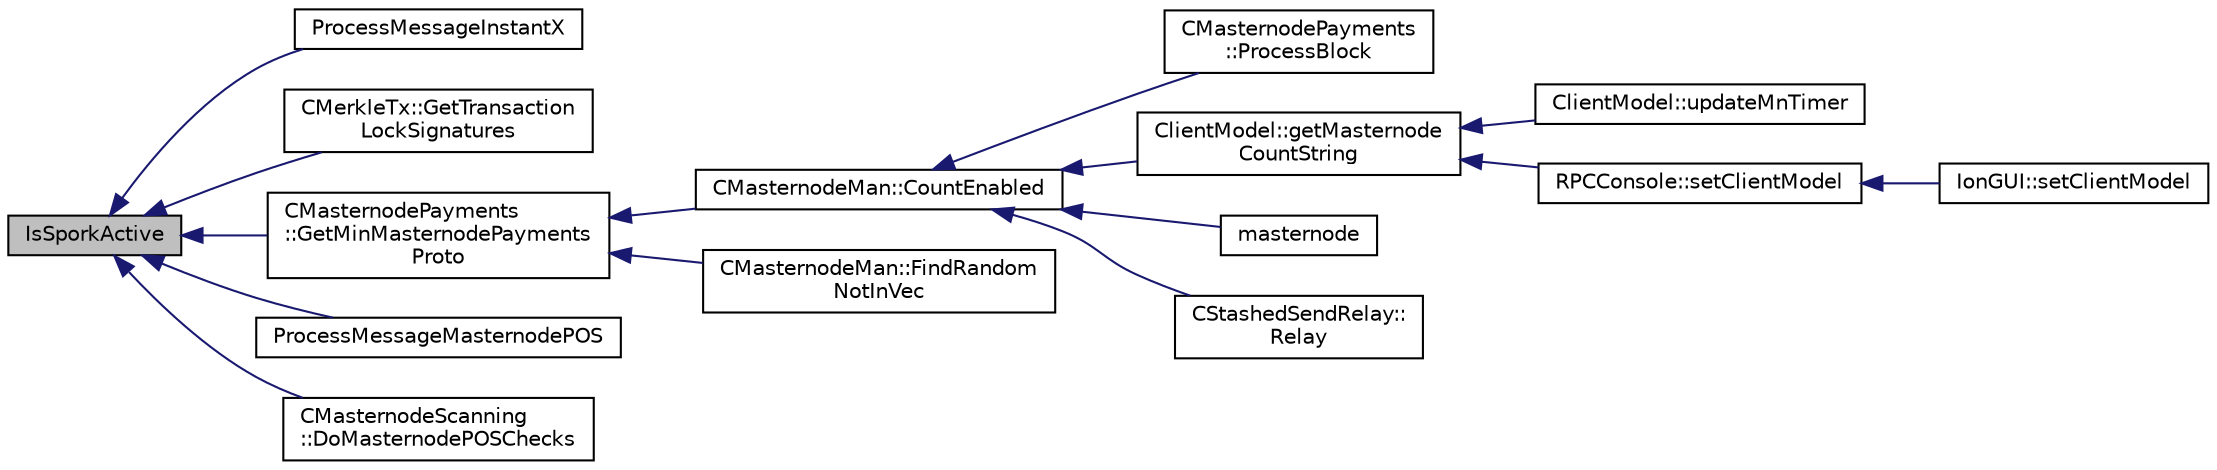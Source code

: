 digraph "IsSporkActive"
{
  edge [fontname="Helvetica",fontsize="10",labelfontname="Helvetica",labelfontsize="10"];
  node [fontname="Helvetica",fontsize="10",shape=record];
  rankdir="LR";
  Node11 [label="IsSporkActive",height=0.2,width=0.4,color="black", fillcolor="grey75", style="filled", fontcolor="black"];
  Node11 -> Node12 [dir="back",color="midnightblue",fontsize="10",style="solid",fontname="Helvetica"];
  Node12 [label="ProcessMessageInstantX",height=0.2,width=0.4,color="black", fillcolor="white", style="filled",URL="$instantx_8h.html#aa516cb499ead2691d8ab216a499db5d0"];
  Node11 -> Node13 [dir="back",color="midnightblue",fontsize="10",style="solid",fontname="Helvetica"];
  Node13 [label="CMerkleTx::GetTransaction\lLockSignatures",height=0.2,width=0.4,color="black", fillcolor="white", style="filled",URL="$class_c_merkle_tx.html#a29ab20d0785095dba254ca1050ba6989"];
  Node11 -> Node14 [dir="back",color="midnightblue",fontsize="10",style="solid",fontname="Helvetica"];
  Node14 [label="CMasternodePayments\l::GetMinMasternodePayments\lProto",height=0.2,width=0.4,color="black", fillcolor="white", style="filled",URL="$class_c_masternode_payments.html#adb98cc9f21cf8746c0b6ac3131b85dfb"];
  Node14 -> Node15 [dir="back",color="midnightblue",fontsize="10",style="solid",fontname="Helvetica"];
  Node15 [label="CMasternodeMan::CountEnabled",height=0.2,width=0.4,color="black", fillcolor="white", style="filled",URL="$class_c_masternode_man.html#ae495279a035d7d259375ae95cbde28f4"];
  Node15 -> Node16 [dir="back",color="midnightblue",fontsize="10",style="solid",fontname="Helvetica"];
  Node16 [label="CMasternodePayments\l::ProcessBlock",height=0.2,width=0.4,color="black", fillcolor="white", style="filled",URL="$class_c_masternode_payments.html#aa23dfbc148f10f601e9771bfcffea441"];
  Node15 -> Node17 [dir="back",color="midnightblue",fontsize="10",style="solid",fontname="Helvetica"];
  Node17 [label="ClientModel::getMasternode\lCountString",height=0.2,width=0.4,color="black", fillcolor="white", style="filled",URL="$class_client_model.html#ab8dae86e417c050723fee66420a333ed"];
  Node17 -> Node18 [dir="back",color="midnightblue",fontsize="10",style="solid",fontname="Helvetica"];
  Node18 [label="ClientModel::updateMnTimer",height=0.2,width=0.4,color="black", fillcolor="white", style="filled",URL="$class_client_model.html#a2c343f22834086eb6e6172dbcaf6426c"];
  Node17 -> Node19 [dir="back",color="midnightblue",fontsize="10",style="solid",fontname="Helvetica"];
  Node19 [label="RPCConsole::setClientModel",height=0.2,width=0.4,color="black", fillcolor="white", style="filled",URL="$class_r_p_c_console.html#a355349a33664a07628e9ca22a60f5fa7"];
  Node19 -> Node20 [dir="back",color="midnightblue",fontsize="10",style="solid",fontname="Helvetica"];
  Node20 [label="IonGUI::setClientModel",height=0.2,width=0.4,color="black", fillcolor="white", style="filled",URL="$class_ion_g_u_i.html#aee0c583c834ce4f4c598c29db83b0680",tooltip="Set the client model. "];
  Node15 -> Node21 [dir="back",color="midnightblue",fontsize="10",style="solid",fontname="Helvetica"];
  Node21 [label="masternode",height=0.2,width=0.4,color="black", fillcolor="white", style="filled",URL="$rpcstashedsend_8cpp.html#a30609e443aeb47c29ed0878d16b1b5e1"];
  Node15 -> Node22 [dir="back",color="midnightblue",fontsize="10",style="solid",fontname="Helvetica"];
  Node22 [label="CStashedSendRelay::\lRelay",height=0.2,width=0.4,color="black", fillcolor="white", style="filled",URL="$class_c_stashed_send_relay.html#a1466672b4c8f26d5cef789ea42388718"];
  Node14 -> Node23 [dir="back",color="midnightblue",fontsize="10",style="solid",fontname="Helvetica"];
  Node23 [label="CMasternodeMan::FindRandom\lNotInVec",height=0.2,width=0.4,color="black", fillcolor="white", style="filled",URL="$class_c_masternode_man.html#abfe90ee0fb23e6ff54b7801f6ddf4155",tooltip="Find a random entry. "];
  Node11 -> Node24 [dir="back",color="midnightblue",fontsize="10",style="solid",fontname="Helvetica"];
  Node24 [label="ProcessMessageMasternodePOS",height=0.2,width=0.4,color="black", fillcolor="white", style="filled",URL="$masternode-pos_8h.html#a85194f5f57620d07bd87ef37bf2f6ef0"];
  Node11 -> Node25 [dir="back",color="midnightblue",fontsize="10",style="solid",fontname="Helvetica"];
  Node25 [label="CMasternodeScanning\l::DoMasternodePOSChecks",height=0.2,width=0.4,color="black", fillcolor="white", style="filled",URL="$class_c_masternode_scanning.html#a6bc18fb7508f702e2a2d1c3731342f8f"];
}
